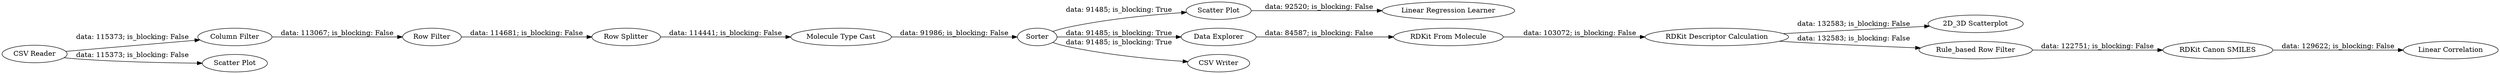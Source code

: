 digraph {
	"-959560656152227437_15" [label="Linear Correlation"]
	"-959560656152227437_8" [label="Scatter Plot"]
	"-959560656152227437_6" [label="Data Explorer"]
	"-959560656152227437_7" [label="CSV Writer"]
	"-959560656152227437_2" [label="Column Filter"]
	"-959560656152227437_1" [label="CSV Reader"]
	"-959560656152227437_3" [label="Row Filter"]
	"-959560656152227437_14" [label="2D_3D Scatterplot"]
	"-959560656152227437_4" [label="Row Splitter"]
	"-959560656152227437_28" [label="Rule_based Row Filter"]
	"-959560656152227437_5" [label=Sorter]
	"-959560656152227437_12" [label="RDKit Descriptor Calculation"]
	"-959560656152227437_13" [label="RDKit Canon SMILES"]
	"-959560656152227437_9" [label="Linear Regression Learner"]
	"-959560656152227437_11" [label="Molecule Type Cast"]
	"-959560656152227437_10" [label="RDKit From Molecule"]
	"-959560656152227437_29" [label="Scatter Plot"]
	"-959560656152227437_11" -> "-959560656152227437_5" [label="data: 91986; is_blocking: False"]
	"-959560656152227437_1" -> "-959560656152227437_2" [label="data: 115373; is_blocking: False"]
	"-959560656152227437_5" -> "-959560656152227437_6" [label="data: 91485; is_blocking: True"]
	"-959560656152227437_2" -> "-959560656152227437_3" [label="data: 113067; is_blocking: False"]
	"-959560656152227437_8" -> "-959560656152227437_9" [label="data: 92520; is_blocking: False"]
	"-959560656152227437_10" -> "-959560656152227437_12" [label="data: 103072; is_blocking: False"]
	"-959560656152227437_5" -> "-959560656152227437_7" [label="data: 91485; is_blocking: True"]
	"-959560656152227437_6" -> "-959560656152227437_10" [label="data: 84587; is_blocking: False"]
	"-959560656152227437_12" -> "-959560656152227437_14" [label="data: 132583; is_blocking: False"]
	"-959560656152227437_5" -> "-959560656152227437_8" [label="data: 91485; is_blocking: True"]
	"-959560656152227437_3" -> "-959560656152227437_4" [label="data: 114681; is_blocking: False"]
	"-959560656152227437_28" -> "-959560656152227437_13" [label="data: 122751; is_blocking: False"]
	"-959560656152227437_12" -> "-959560656152227437_28" [label="data: 132583; is_blocking: False"]
	"-959560656152227437_1" -> "-959560656152227437_29" [label="data: 115373; is_blocking: False"]
	"-959560656152227437_4" -> "-959560656152227437_11" [label="data: 114441; is_blocking: False"]
	"-959560656152227437_13" -> "-959560656152227437_15" [label="data: 129622; is_blocking: False"]
	rankdir=LR
}
